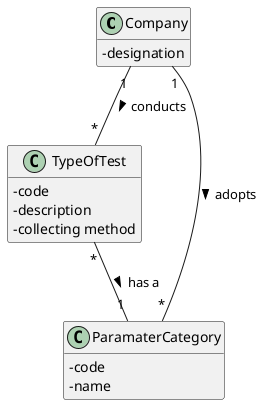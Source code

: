 @startuml
'https://plantuml.com/sequence-diagram
hide methods
skinparam classAttributeIconSize 0



Company"1" -- "*"TypeOfTest:> conducts
Company"1" -- "*"ParamaterCategory :> adopts
TypeOfTest"*" -- "1"ParamaterCategory :> has a

class TypeOfTest{
-code
-description
-collecting method
}

class Company{
-designation
}

class ParamaterCategory{
    -code
    -name
}
@enduml
